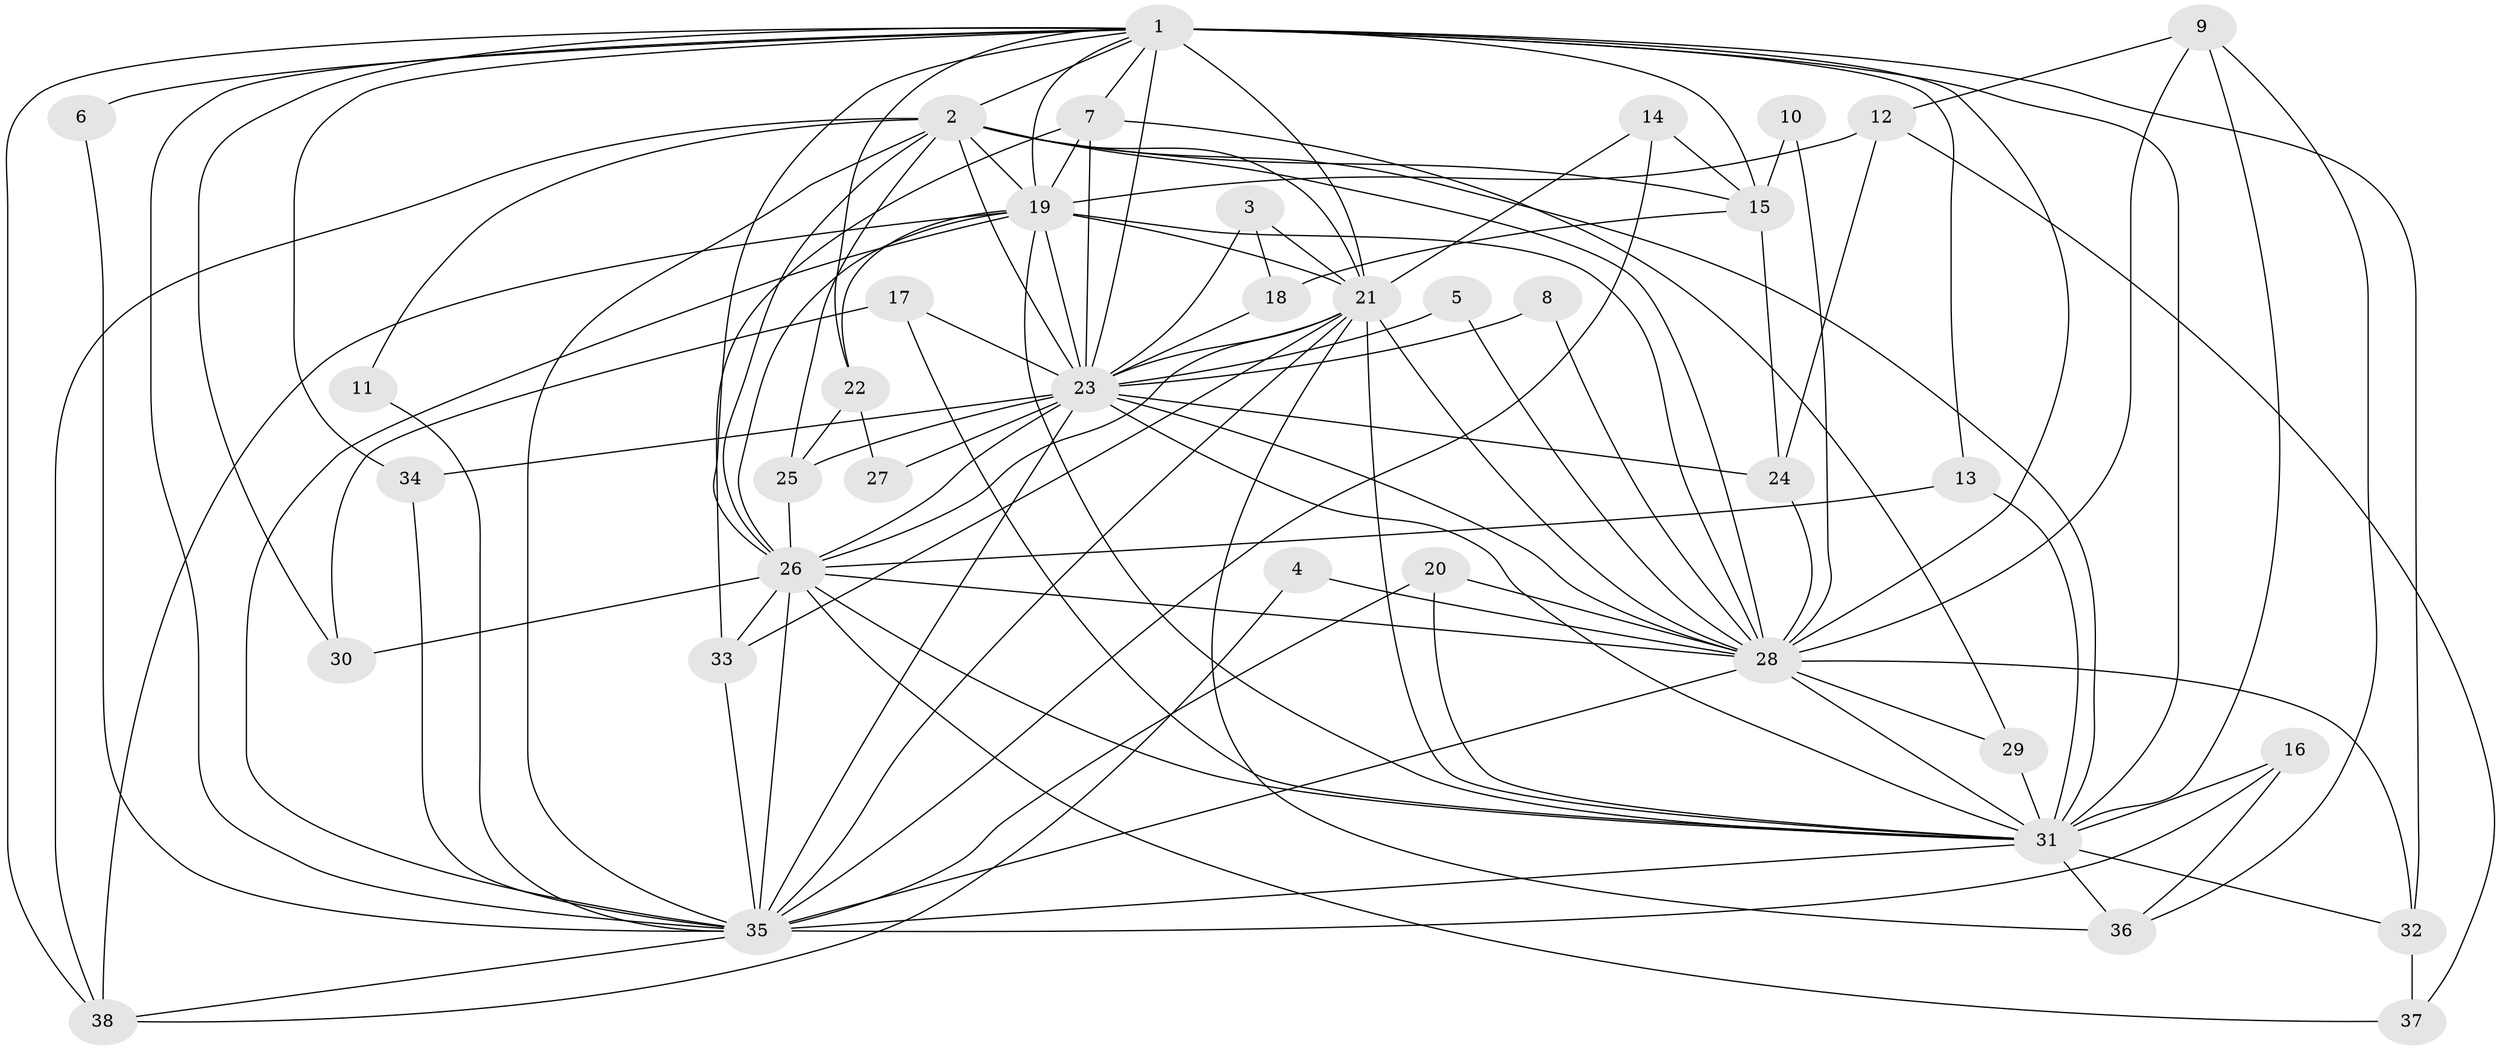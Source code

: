 // original degree distribution, {20: 0.05333333333333334, 15: 0.02666666666666667, 24: 0.013333333333333334, 16: 0.02666666666666667, 14: 0.013333333333333334, 3: 0.21333333333333335, 4: 0.10666666666666667, 5: 0.013333333333333334, 2: 0.52, 7: 0.013333333333333334}
// Generated by graph-tools (version 1.1) at 2025/36/03/04/25 23:36:22]
// undirected, 38 vertices, 114 edges
graph export_dot {
  node [color=gray90,style=filled];
  1;
  2;
  3;
  4;
  5;
  6;
  7;
  8;
  9;
  10;
  11;
  12;
  13;
  14;
  15;
  16;
  17;
  18;
  19;
  20;
  21;
  22;
  23;
  24;
  25;
  26;
  27;
  28;
  29;
  30;
  31;
  32;
  33;
  34;
  35;
  36;
  37;
  38;
  1 -- 2 [weight=2.0];
  1 -- 6 [weight=2.0];
  1 -- 7 [weight=1.0];
  1 -- 13 [weight=1.0];
  1 -- 15 [weight=2.0];
  1 -- 19 [weight=2.0];
  1 -- 21 [weight=3.0];
  1 -- 22 [weight=1.0];
  1 -- 23 [weight=3.0];
  1 -- 26 [weight=2.0];
  1 -- 28 [weight=3.0];
  1 -- 30 [weight=1.0];
  1 -- 31 [weight=4.0];
  1 -- 32 [weight=1.0];
  1 -- 34 [weight=1.0];
  1 -- 35 [weight=3.0];
  1 -- 38 [weight=1.0];
  2 -- 11 [weight=1.0];
  2 -- 15 [weight=1.0];
  2 -- 19 [weight=1.0];
  2 -- 21 [weight=1.0];
  2 -- 23 [weight=1.0];
  2 -- 25 [weight=1.0];
  2 -- 26 [weight=1.0];
  2 -- 28 [weight=1.0];
  2 -- 31 [weight=1.0];
  2 -- 35 [weight=1.0];
  2 -- 38 [weight=1.0];
  3 -- 18 [weight=1.0];
  3 -- 21 [weight=1.0];
  3 -- 23 [weight=1.0];
  4 -- 28 [weight=1.0];
  4 -- 38 [weight=1.0];
  5 -- 23 [weight=1.0];
  5 -- 28 [weight=1.0];
  6 -- 35 [weight=1.0];
  7 -- 19 [weight=1.0];
  7 -- 23 [weight=1.0];
  7 -- 29 [weight=1.0];
  7 -- 33 [weight=1.0];
  8 -- 23 [weight=1.0];
  8 -- 28 [weight=1.0];
  9 -- 12 [weight=1.0];
  9 -- 28 [weight=1.0];
  9 -- 31 [weight=1.0];
  9 -- 36 [weight=1.0];
  10 -- 15 [weight=1.0];
  10 -- 28 [weight=1.0];
  11 -- 35 [weight=1.0];
  12 -- 19 [weight=1.0];
  12 -- 24 [weight=1.0];
  12 -- 37 [weight=1.0];
  13 -- 26 [weight=1.0];
  13 -- 31 [weight=1.0];
  14 -- 15 [weight=1.0];
  14 -- 21 [weight=1.0];
  14 -- 35 [weight=1.0];
  15 -- 18 [weight=1.0];
  15 -- 24 [weight=1.0];
  16 -- 31 [weight=1.0];
  16 -- 35 [weight=1.0];
  16 -- 36 [weight=1.0];
  17 -- 23 [weight=1.0];
  17 -- 30 [weight=1.0];
  17 -- 31 [weight=1.0];
  18 -- 23 [weight=1.0];
  19 -- 21 [weight=1.0];
  19 -- 22 [weight=1.0];
  19 -- 23 [weight=4.0];
  19 -- 26 [weight=1.0];
  19 -- 28 [weight=1.0];
  19 -- 31 [weight=1.0];
  19 -- 35 [weight=1.0];
  19 -- 38 [weight=1.0];
  20 -- 28 [weight=1.0];
  20 -- 31 [weight=1.0];
  20 -- 35 [weight=1.0];
  21 -- 23 [weight=1.0];
  21 -- 26 [weight=1.0];
  21 -- 28 [weight=1.0];
  21 -- 31 [weight=2.0];
  21 -- 33 [weight=1.0];
  21 -- 35 [weight=1.0];
  21 -- 36 [weight=1.0];
  22 -- 25 [weight=1.0];
  22 -- 27 [weight=1.0];
  23 -- 24 [weight=1.0];
  23 -- 25 [weight=1.0];
  23 -- 26 [weight=2.0];
  23 -- 27 [weight=1.0];
  23 -- 28 [weight=1.0];
  23 -- 31 [weight=1.0];
  23 -- 34 [weight=1.0];
  23 -- 35 [weight=1.0];
  24 -- 28 [weight=1.0];
  25 -- 26 [weight=1.0];
  26 -- 28 [weight=1.0];
  26 -- 30 [weight=1.0];
  26 -- 31 [weight=1.0];
  26 -- 33 [weight=1.0];
  26 -- 35 [weight=2.0];
  26 -- 37 [weight=1.0];
  28 -- 29 [weight=1.0];
  28 -- 31 [weight=1.0];
  28 -- 32 [weight=1.0];
  28 -- 35 [weight=2.0];
  29 -- 31 [weight=1.0];
  31 -- 32 [weight=1.0];
  31 -- 35 [weight=1.0];
  31 -- 36 [weight=1.0];
  32 -- 37 [weight=1.0];
  33 -- 35 [weight=1.0];
  34 -- 35 [weight=1.0];
  35 -- 38 [weight=1.0];
}
